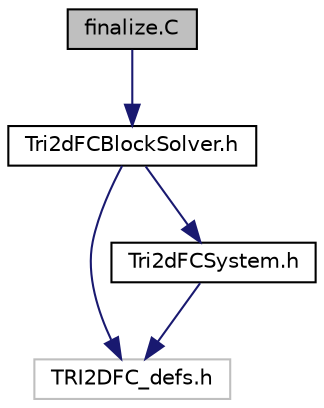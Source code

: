 digraph "finalize.C"
{
  edge [fontname="Helvetica",fontsize="10",labelfontname="Helvetica",labelfontsize="10"];
  node [fontname="Helvetica",fontsize="10",shape=record];
  Node1 [label="finalize.C",height=0.2,width=0.4,color="black", fillcolor="grey75", style="filled" fontcolor="black"];
  Node1 -> Node2 [color="midnightblue",fontsize="10",style="solid",fontname="Helvetica"];
  Node2 [label="Tri2dFCBlockSolver.h",height=0.2,width=0.4,color="black", fillcolor="white", style="filled",URL="$Tri2dFCBlockSolver_8h.html"];
  Node2 -> Node3 [color="midnightblue",fontsize="10",style="solid",fontname="Helvetica"];
  Node3 [label="TRI2DFC_defs.h",height=0.2,width=0.4,color="grey75", fillcolor="white", style="filled"];
  Node2 -> Node4 [color="midnightblue",fontsize="10",style="solid",fontname="Helvetica"];
  Node4 [label="Tri2dFCSystem.h",height=0.2,width=0.4,color="black", fillcolor="white", style="filled",URL="$Tri2dFCSystem_8h.html"];
  Node4 -> Node3 [color="midnightblue",fontsize="10",style="solid",fontname="Helvetica"];
}
